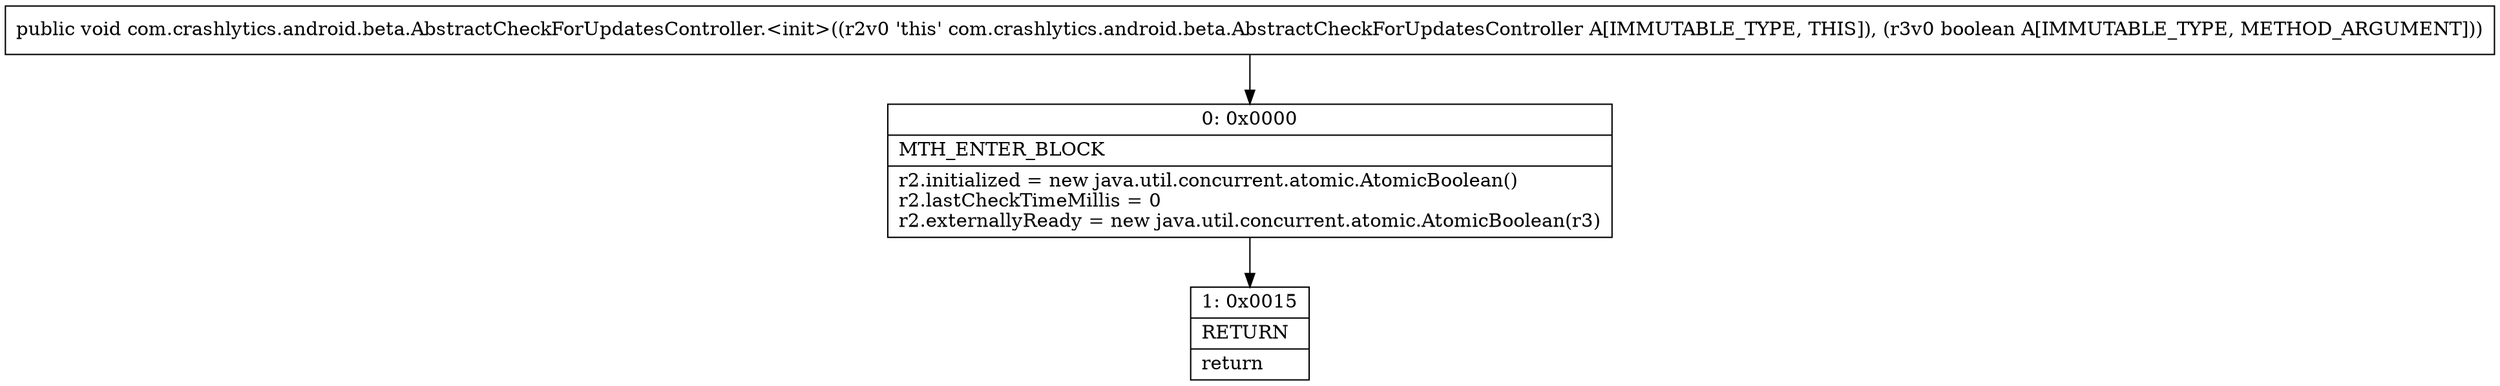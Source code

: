 digraph "CFG forcom.crashlytics.android.beta.AbstractCheckForUpdatesController.\<init\>(Z)V" {
Node_0 [shape=record,label="{0\:\ 0x0000|MTH_ENTER_BLOCK\l|r2.initialized = new java.util.concurrent.atomic.AtomicBoolean()\lr2.lastCheckTimeMillis = 0\lr2.externallyReady = new java.util.concurrent.atomic.AtomicBoolean(r3)\l}"];
Node_1 [shape=record,label="{1\:\ 0x0015|RETURN\l|return\l}"];
MethodNode[shape=record,label="{public void com.crashlytics.android.beta.AbstractCheckForUpdatesController.\<init\>((r2v0 'this' com.crashlytics.android.beta.AbstractCheckForUpdatesController A[IMMUTABLE_TYPE, THIS]), (r3v0 boolean A[IMMUTABLE_TYPE, METHOD_ARGUMENT])) }"];
MethodNode -> Node_0;
Node_0 -> Node_1;
}

